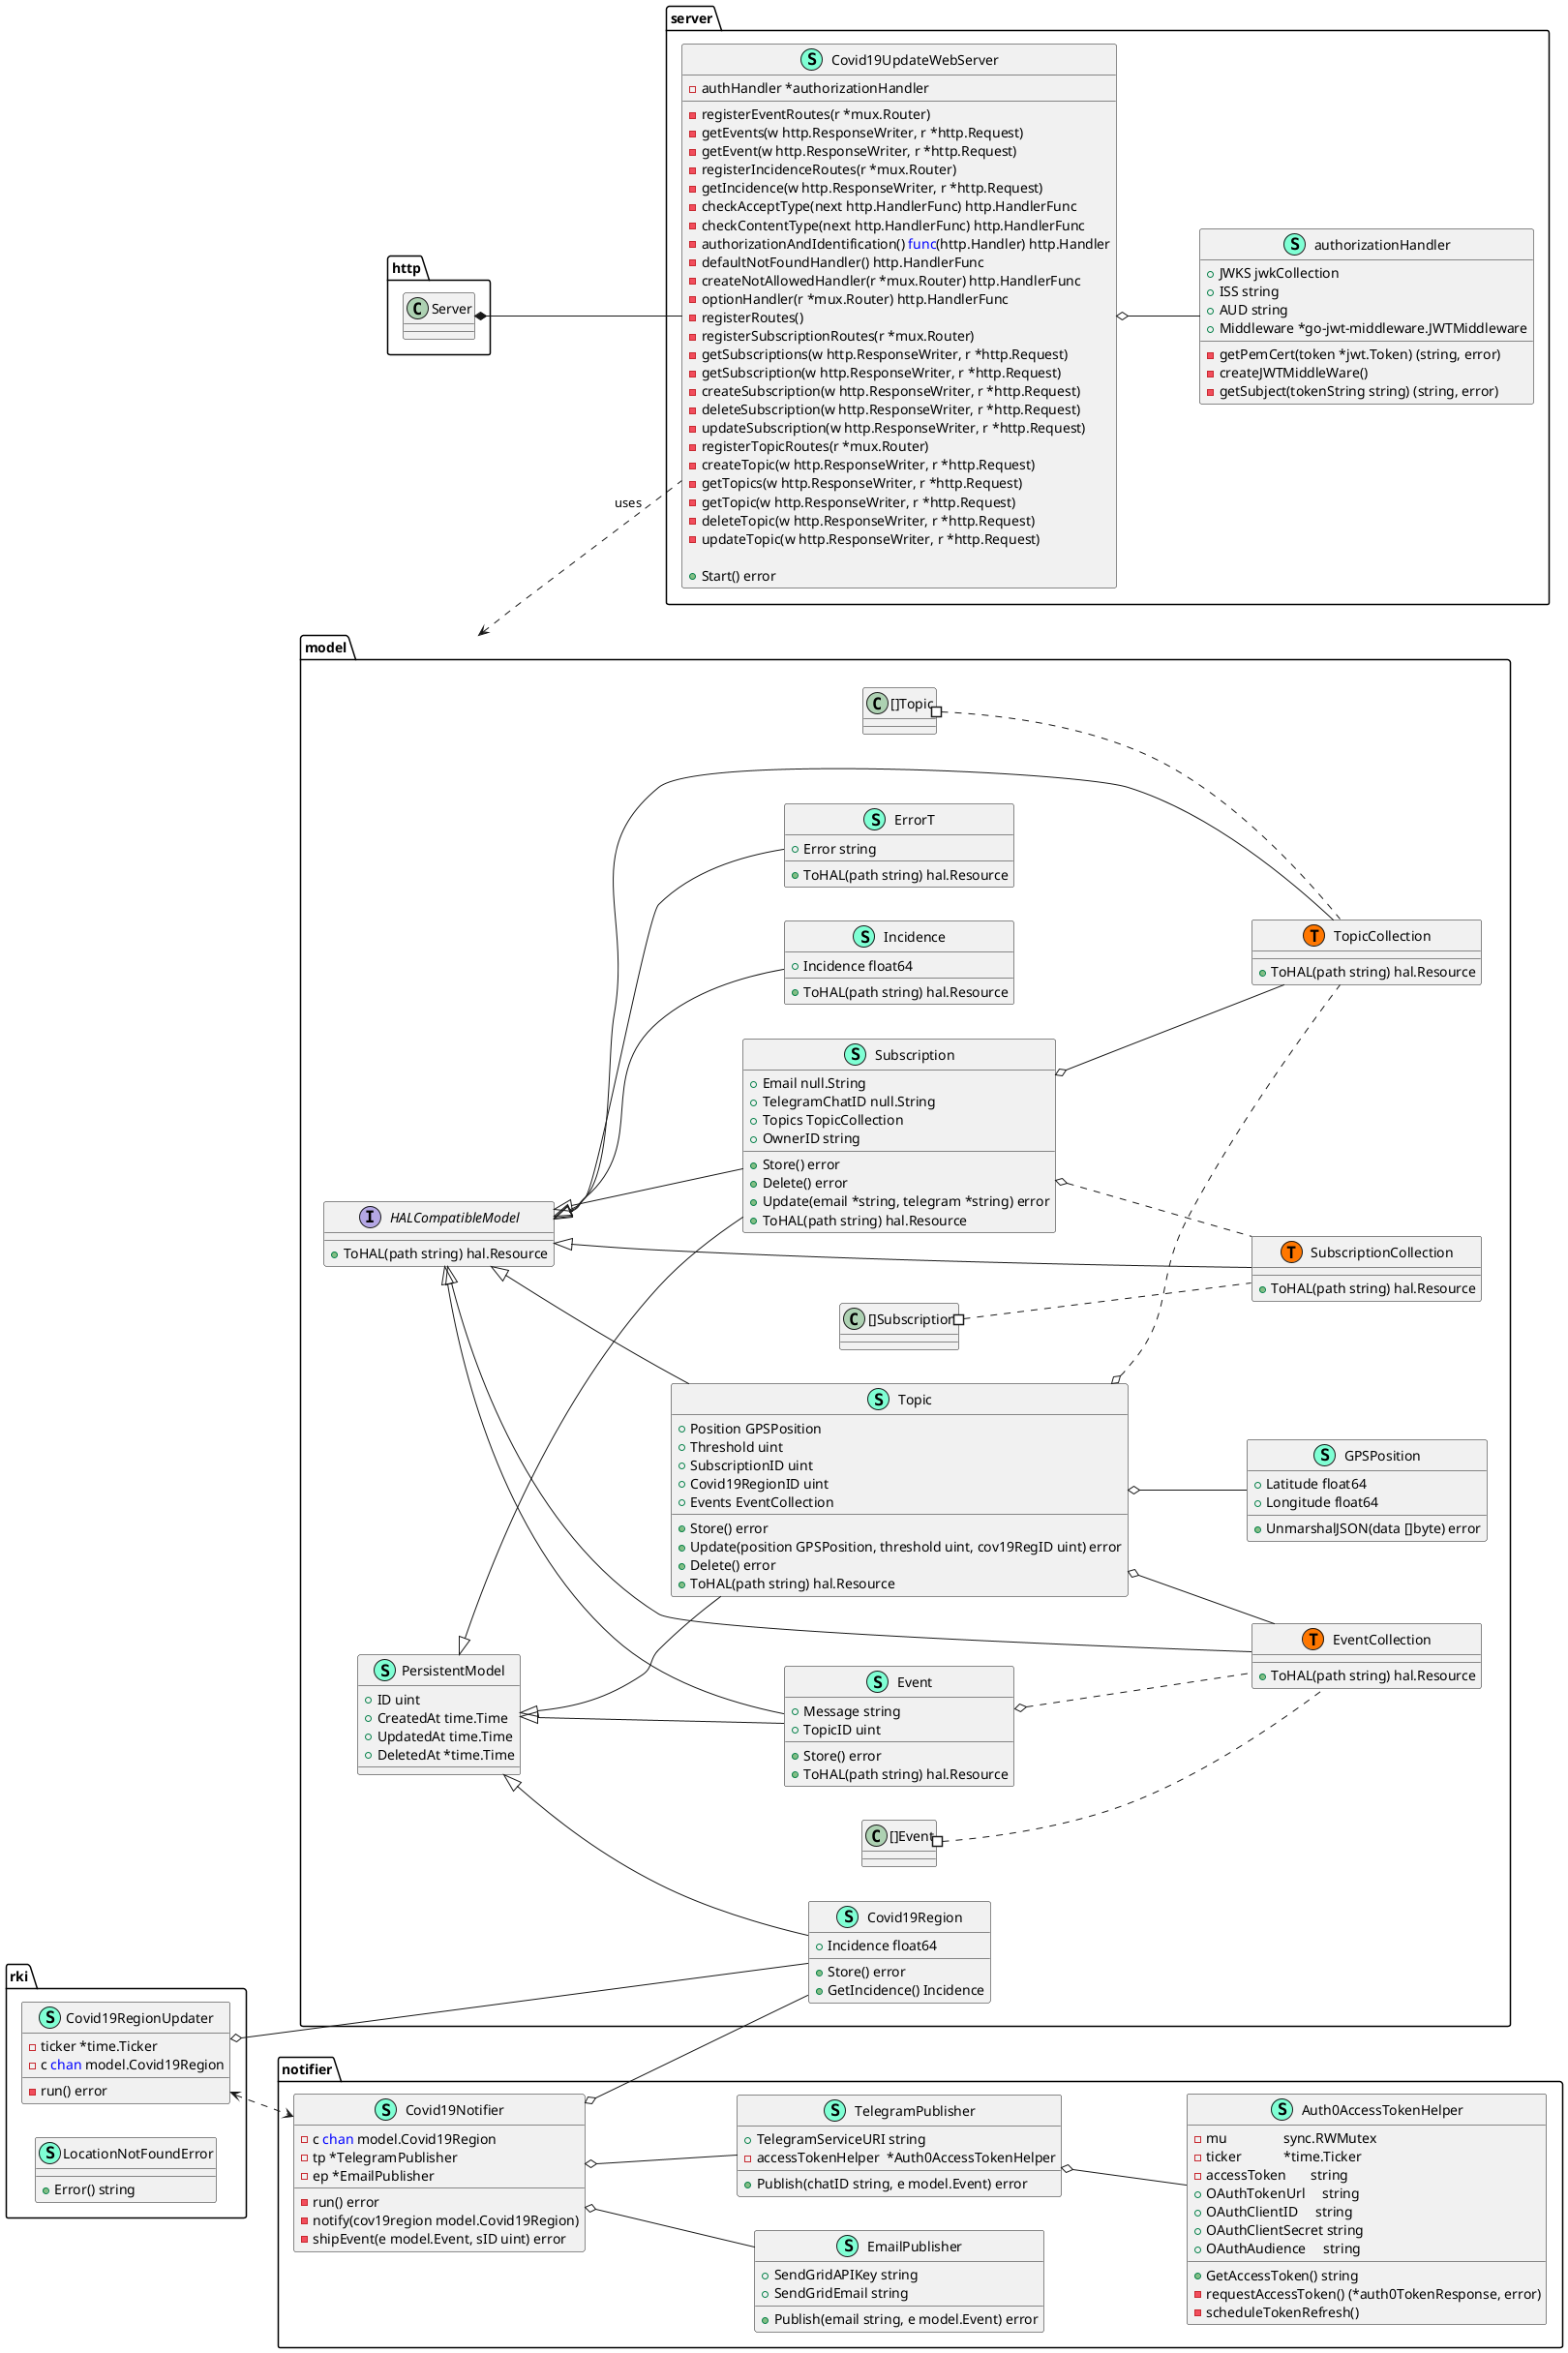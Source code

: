 @startuml
left to right direction
namespace model {
    class Covid19Region << (S,Aquamarine) >> {
        + Incidence float64

        + Store() error
        + GetIncidence() Incidence

    }
    class ErrorT << (S,Aquamarine) >> {
        + Error string

        + ToHAL(path string) hal.Resource

    }
    class Event << (S,Aquamarine) >> {
        + Message string
        + TopicID uint

        + Store() error
        + ToHAL(path string) hal.Resource

    }
    class EventCollection << (S,Aquamarine) >> {
        + ToHAL(path string) hal.Resource

    }
    class GPSPosition << (S,Aquamarine) >> {
        + Latitude float64
        + Longitude float64

        + UnmarshalJSON(data []byte) error

    }
    interface HALCompatibleModel  {
        + ToHAL(path string) hal.Resource

    }
    class Incidence << (S,Aquamarine) >> {
        + Incidence float64

        + ToHAL(path string) hal.Resource

    }
    class PersistentModel << (S,Aquamarine) >> {
        + ID uint
        + CreatedAt time.Time
        + UpdatedAt time.Time
        + DeletedAt *time.Time

    }
    class Subscription << (S,Aquamarine) >> {
        + Email null.String
        + TelegramChatID null.String
        + Topics TopicCollection
        + OwnerID string

        + Store() error
        + Delete() error
        + Update(email *string, telegram *string) error
        + ToHAL(path string) hal.Resource

    }
    class SubscriptionCollection << (S,Aquamarine) >> {
        + ToHAL(path string) hal.Resource

    }
    class Topic << (S,Aquamarine) >> {
        + Position GPSPosition
        + Threshold uint
        + SubscriptionID uint
        + Covid19RegionID uint
        + Events EventCollection

        + Store() error
        + Update(position GPSPosition, threshold uint, cov19RegID uint) error
        + Delete() error
        + ToHAL(path string) hal.Resource

    }
    class TopicCollection << (S,Aquamarine) >> {
        + ToHAL(path string) hal.Resource

    }
    class model.EventCollection << (T, #FF7700) >>  {
    }
    class model.SubscriptionCollection << (T, #FF7700) >>  {
    }
    class model.TopicCollection << (T, #FF7700) >>  {
    }
}
"model.PersistentModel" <|-- "model.Covid19Region"
"model.PersistentModel" <|-- "model.Event"
"model.PersistentModel" <|-- "model.Subscription"
"model.PersistentModel" <|-- "model.Topic"

"model.HALCompatibleModel" <|-- "model.ErrorT"
"model.HALCompatibleModel" <|-- "model.Event"
"model.HALCompatibleModel" <|-- "model.EventCollection"
"model.HALCompatibleModel" <|-- "model.Incidence"
"model.HALCompatibleModel" <|-- "model.Subscription"
"model.HALCompatibleModel" <|-- "model.SubscriptionCollection"
"model.HALCompatibleModel" <|-- "model.Topic"
"model.HALCompatibleModel" <|-- "model.TopicCollection"

"model.Subscription" o-- "model.TopicCollection"
"model.Topic" o-- "model.EventCollection"
"model.Topic" o-- "model.GPSPosition"

namespace notifier {
    class Covid19Notifier << (S,Aquamarine) >> {
        - c <font color=blue>chan</font> model.Covid19Region
        - tp *TelegramPublisher
        - ep *EmailPublisher

        - run() error
        - notify(cov19region model.Covid19Region) 
        - shipEvent(e model.Event, sID uint) error

    }
    class EmailPublisher << (S,Aquamarine) >> {
        + SendGridAPIKey string
        + SendGridEmail string

        + Publish(email string, e model.Event) error

    }
    class TelegramPublisher << (S,Aquamarine) >> {
        + TelegramServiceURI string
        - accessTokenHelper  *Auth0AccessTokenHelper

        + Publish(chatID string, e model.Event) error

    }

    class Auth0AccessTokenHelper << (S,Aquamarine) >> {
           - mu                sync.RWMutex
           - 	ticker            *time.Ticker
           - 	accessToken       string
           + 	OAuthTokenUrl     string
           + 	OAuthClientID     string
           + 	OAuthClientSecret string
           + 	OAuthAudience     string

            + GetAccessToken() string
            -requestAccessToken() (*auth0TokenResponse, error)
            -scheduleTokenRefresh()
        }
}


"notifier.Covid19Notifier" o-- "model.Covid19Region"
"notifier.Covid19Notifier" o-- "notifier.EmailPublisher"
"notifier.Covid19Notifier" o-- "notifier.TelegramPublisher"
"notifier.TelegramPublisher" o-- "notifier.Auth0AccessTokenHelper"

namespace rki {
    class Covid19RegionUpdater << (S,Aquamarine) >> {
        - ticker *time.Ticker
        - c <font color=blue>chan</font> model.Covid19Region

        - run() error

    }
    class LocationNotFoundError << (S,Aquamarine) >> {
        + Error() string

    }
}


"rki.Covid19RegionUpdater" o-- "model.Covid19Region"

namespace server {
    class Covid19UpdateWebServer << (S,Aquamarine) >> {
        - authHandler *authorizationHandler

        - registerEventRoutes(r *mux.Router) 
        - getEvents(w http.ResponseWriter, r *http.Request) 
        - getEvent(w http.ResponseWriter, r *http.Request) 
        - registerIncidenceRoutes(r *mux.Router) 
        - getIncidence(w http.ResponseWriter, r *http.Request) 
        - checkAcceptType(next http.HandlerFunc) http.HandlerFunc
        - checkContentType(next http.HandlerFunc) http.HandlerFunc
        - authorizationAndIdentification() <font color=blue>func</font>(http.Handler) http.Handler
        - defaultNotFoundHandler() http.HandlerFunc
        - createNotAllowedHandler(r *mux.Router) http.HandlerFunc
        - optionHandler(r *mux.Router) http.HandlerFunc
        - registerRoutes() 
        - registerSubscriptionRoutes(r *mux.Router) 
        - getSubscriptions(w http.ResponseWriter, r *http.Request) 
        - getSubscription(w http.ResponseWriter, r *http.Request) 
        - createSubscription(w http.ResponseWriter, r *http.Request) 
        - deleteSubscription(w http.ResponseWriter, r *http.Request) 
        - updateSubscription(w http.ResponseWriter, r *http.Request) 
        - registerTopicRoutes(r *mux.Router) 
        - createTopic(w http.ResponseWriter, r *http.Request) 
        - getTopics(w http.ResponseWriter, r *http.Request) 
        - getTopic(w http.ResponseWriter, r *http.Request) 
        - deleteTopic(w http.ResponseWriter, r *http.Request) 
        - updateTopic(w http.ResponseWriter, r *http.Request) 

        + Start() error

    }
    class authorizationHandler << (S,Aquamarine) >> {
        + JWKS jwkCollection
        + ISS string
        + AUD string
        + Middleware *go-jwt-middleware.JWTMiddleware

        - getPemCert(token *jwt.Token) (string, error)
        - createJWTMiddleWare() 
        - getSubject(tokenString string) (string, error)

    }
}
"http.Server" *-- "server.Covid19UpdateWebServer"

"model.EventCollection" .up.o "model.Event"
"model.TopicCollection" .up.o "model.Topic"
"model.SubscriptionCollection" .up.o "model.Subscription"
"server.Covid19UpdateWebServer" o-- "server.authorizationHandler"
"server.Covid19UpdateWebServer" .up.> "model": uses
"rki.Covid19RegionUpdater" <..> "notifier.Covid19Notifier"

"model.[]Event" #.. "model.EventCollection"
"model.[]Subscription" #.. "model.SubscriptionCollection"
"model.[]Topic" #.. "model.TopicCollection"

@enduml
